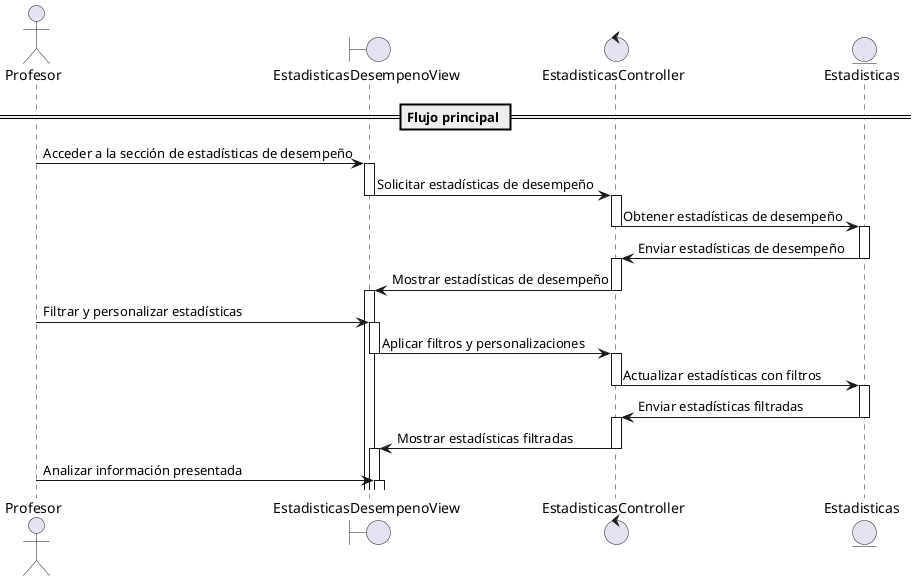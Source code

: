 @startuml
actor Profesor
boundary "EstadisticasDesempenoView" as View
control "EstadisticasController" as Controller
entity "Estadisticas" as Estadisticas

== Flujo principal ==
Profesor -> View --++: Acceder a la sección de estadísticas de desempeño
View -> Controller --++: Solicitar estadísticas de desempeño
Controller -> Estadisticas --++: Obtener estadísticas de desempeño
Estadisticas -> Controller --++: Enviar estadísticas de desempeño
Controller -> View --++: Mostrar estadísticas de desempeño
Profesor -> View --++: Filtrar y personalizar estadísticas
View -> Controller --++: Aplicar filtros y personalizaciones
Controller -> Estadisticas --++: Actualizar estadísticas con filtros
Estadisticas -> Controller --++: Enviar estadísticas filtradas
Controller -> View --++: Mostrar estadísticas filtradas
Profesor -> View --++: Analizar información presentada
@enduml
